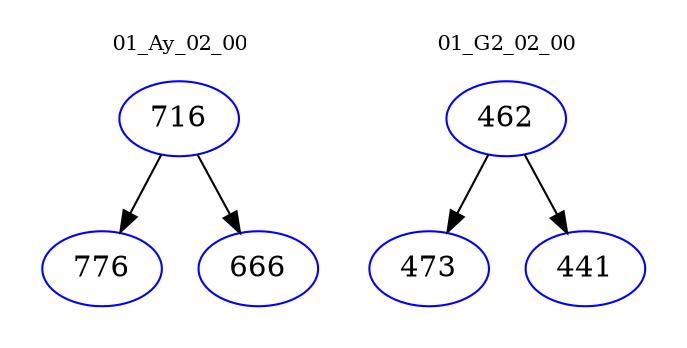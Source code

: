 digraph{
subgraph cluster_0 {
color = white
label = "01_Ay_02_00";
fontsize=10;
T0_716 [label="716", color="blue"]
T0_716 -> T0_776 [color="black"]
T0_776 [label="776", color="blue"]
T0_716 -> T0_666 [color="black"]
T0_666 [label="666", color="blue"]
}
subgraph cluster_1 {
color = white
label = "01_G2_02_00";
fontsize=10;
T1_462 [label="462", color="blue"]
T1_462 -> T1_473 [color="black"]
T1_473 [label="473", color="blue"]
T1_462 -> T1_441 [color="black"]
T1_441 [label="441", color="blue"]
}
}
